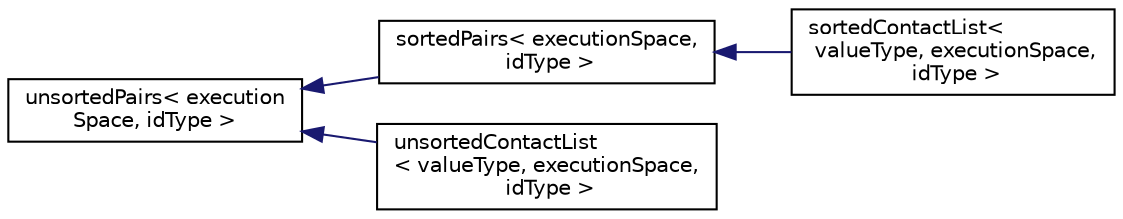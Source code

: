 digraph "Graphical Class Hierarchy"
{
 // LATEX_PDF_SIZE
  edge [fontname="Helvetica",fontsize="10",labelfontname="Helvetica",labelfontsize="10"];
  node [fontname="Helvetica",fontsize="10",shape=record];
  rankdir="LR";
  Node0 [label="unsortedPairs\< execution\lSpace, idType \>",height=0.2,width=0.4,color="black", fillcolor="white", style="filled",URL="$classpFlow_1_1unsortedPairs.html",tooltip=" "];
  Node0 -> Node1 [dir="back",color="midnightblue",fontsize="10",style="solid",fontname="Helvetica"];
  Node1 [label="sortedPairs\< executionSpace,\l idType \>",height=0.2,width=0.4,color="black", fillcolor="white", style="filled",URL="$classpFlow_1_1sortedPairs.html",tooltip=" "];
  Node1 -> Node2 [dir="back",color="midnightblue",fontsize="10",style="solid",fontname="Helvetica"];
  Node2 [label="sortedContactList\<\l valueType, executionSpace,\l idType \>",height=0.2,width=0.4,color="black", fillcolor="white", style="filled",URL="$classpFlow_1_1sortedContactList.html",tooltip=" "];
  Node0 -> Node3 [dir="back",color="midnightblue",fontsize="10",style="solid",fontname="Helvetica"];
  Node3 [label="unsortedContactList\l\< valueType, executionSpace,\l idType \>",height=0.2,width=0.4,color="black", fillcolor="white", style="filled",URL="$classpFlow_1_1unsortedContactList.html",tooltip=" "];
}
